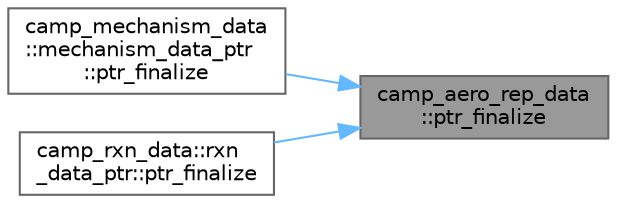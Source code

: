 digraph "camp_aero_rep_data::ptr_finalize"
{
 // LATEX_PDF_SIZE
  bgcolor="transparent";
  edge [fontname=Helvetica,fontsize=10,labelfontname=Helvetica,labelfontsize=10];
  node [fontname=Helvetica,fontsize=10,shape=box,height=0.2,width=0.4];
  rankdir="RL";
  Node1 [label="camp_aero_rep_data\l::ptr_finalize",height=0.2,width=0.4,color="gray40", fillcolor="grey60", style="filled", fontcolor="black",tooltip="Finalize a pointer to an aerosol representation."];
  Node1 -> Node2 [dir="back",color="steelblue1",style="solid"];
  Node2 [label="camp_mechanism_data\l::mechanism_data_ptr\l::ptr_finalize",height=0.2,width=0.4,color="grey40", fillcolor="white", style="filled",URL="$structcamp__mechanism__data_1_1mechanism__data__ptr.html#a15908eba533de77c3bfd12f302ec72d2",tooltip="Finalize the pointer."];
  Node1 -> Node3 [dir="back",color="steelblue1",style="solid"];
  Node3 [label="camp_rxn_data::rxn\l_data_ptr::ptr_finalize",height=0.2,width=0.4,color="grey40", fillcolor="white", style="filled",URL="$structcamp__rxn__data_1_1rxn__data__ptr.html#a65374383b1ee54d64e629f779bc1b615",tooltip="Finalize the pointer."];
}
